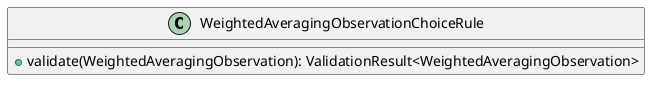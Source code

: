 @startuml

    class WeightedAveragingObservationChoiceRule [[WeightedAveragingObservationChoiceRule.html]] {
        +validate(WeightedAveragingObservation): ValidationResult<WeightedAveragingObservation>
    }

@enduml
